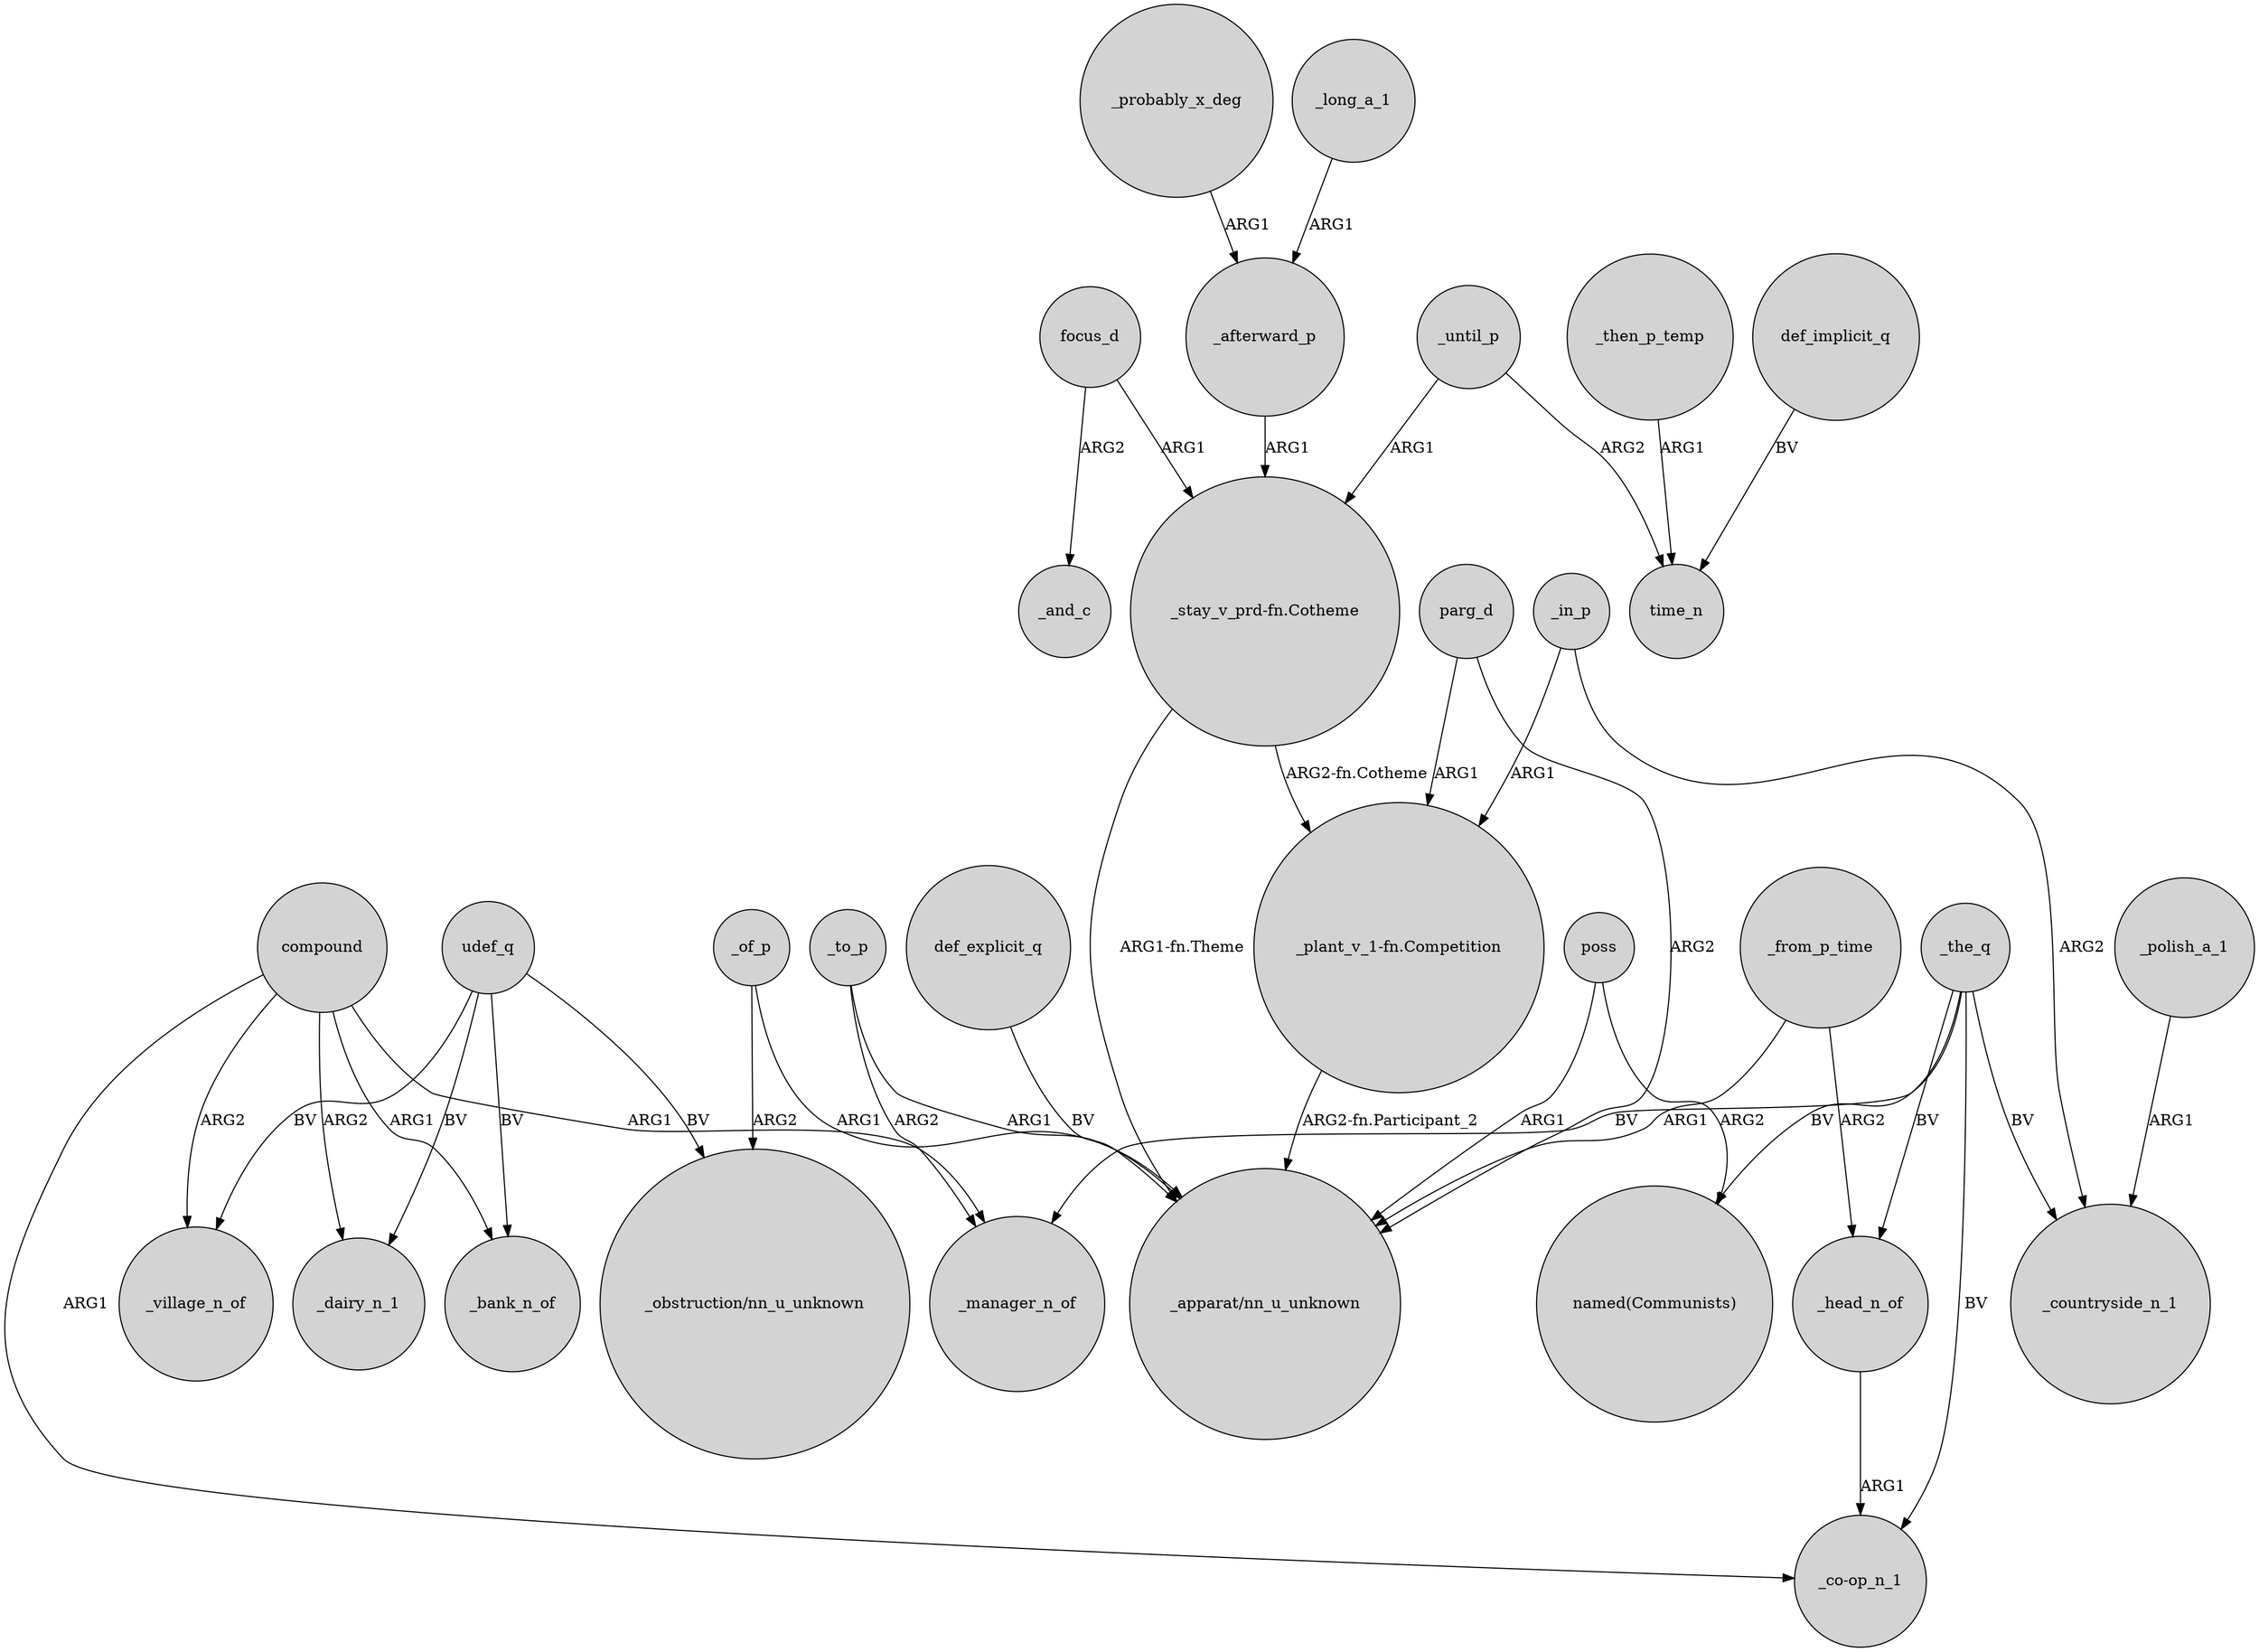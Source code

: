 digraph {
	node [shape=circle style=filled]
	compound -> _dairy_n_1 [label=ARG2]
	_to_p -> "_apparat/nn_u_unknown" [label=ARG1]
	_of_p -> "_apparat/nn_u_unknown" [label=ARG1]
	_from_p_time -> "_apparat/nn_u_unknown" [label=ARG1]
	_until_p -> time_n [label=ARG2]
	compound -> _bank_n_of [label=ARG1]
	parg_d -> "_plant_v_1-fn.Competition" [label=ARG1]
	poss -> "_apparat/nn_u_unknown" [label=ARG1]
	_of_p -> "_obstruction/nn_u_unknown" [label=ARG2]
	compound -> _village_n_of [label=ARG2]
	_the_q -> "named(Communists)" [label=BV]
	_then_p_temp -> time_n [label=ARG1]
	udef_q -> _bank_n_of [label=BV]
	_to_p -> _manager_n_of [label=ARG2]
	udef_q -> "_obstruction/nn_u_unknown" [label=BV]
	"_stay_v_prd-fn.Cotheme" -> "_plant_v_1-fn.Competition" [label="ARG2-fn.Cotheme"]
	_the_q -> _head_n_of [label=BV]
	poss -> "named(Communists)" [label=ARG2]
	_the_q -> "_co-op_n_1" [label=BV]
	def_explicit_q -> "_apparat/nn_u_unknown" [label=BV]
	_in_p -> "_plant_v_1-fn.Competition" [label=ARG1]
	_in_p -> _countryside_n_1 [label=ARG2]
	_the_q -> _countryside_n_1 [label=BV]
	_the_q -> _manager_n_of [label=BV]
	"_plant_v_1-fn.Competition" -> "_apparat/nn_u_unknown" [label="ARG2-fn.Participant_2"]
	_until_p -> "_stay_v_prd-fn.Cotheme" [label=ARG1]
	_probably_x_deg -> _afterward_p [label=ARG1]
	_polish_a_1 -> _countryside_n_1 [label=ARG1]
	parg_d -> "_apparat/nn_u_unknown" [label=ARG2]
	_afterward_p -> "_stay_v_prd-fn.Cotheme" [label=ARG1]
	"_stay_v_prd-fn.Cotheme" -> "_apparat/nn_u_unknown" [label="ARG1-fn.Theme"]
	udef_q -> _dairy_n_1 [label=BV]
	_head_n_of -> "_co-op_n_1" [label=ARG1]
	udef_q -> _village_n_of [label=BV]
	focus_d -> "_stay_v_prd-fn.Cotheme" [label=ARG1]
	_from_p_time -> _head_n_of [label=ARG2]
	compound -> _manager_n_of [label=ARG1]
	def_implicit_q -> time_n [label=BV]
	_long_a_1 -> _afterward_p [label=ARG1]
	compound -> "_co-op_n_1" [label=ARG1]
	focus_d -> _and_c [label=ARG2]
}
